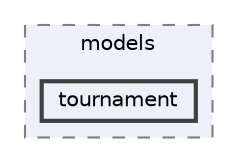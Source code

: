 digraph "/Users/nicolapanozzo/unibo/Kaunas Courses/Component Based Software Engineering/chesscom_api_wrapper/app/chesscomwrapper/src/models/tournament"
{
 // LATEX_PDF_SIZE
  bgcolor="transparent";
  edge [fontname=Helvetica,fontsize=10,labelfontname=Helvetica,labelfontsize=10];
  node [fontname=Helvetica,fontsize=10,shape=box,height=0.2,width=0.4];
  compound=true
  subgraph clusterdir_bdeba5f06b852fec80257c0bf4c3c36e {
    graph [ bgcolor="#edf0f7", pencolor="grey50", label="models", fontname=Helvetica,fontsize=10 style="filled,dashed", URL="dir_bdeba5f06b852fec80257c0bf4c3c36e.html",tooltip=""]
  dir_1a2386d4c84bd40b671dfc299c9fb526 [label="tournament", fillcolor="#edf0f7", color="grey25", style="filled,bold", URL="dir_1a2386d4c84bd40b671dfc299c9fb526.html",tooltip=""];
  }
}
